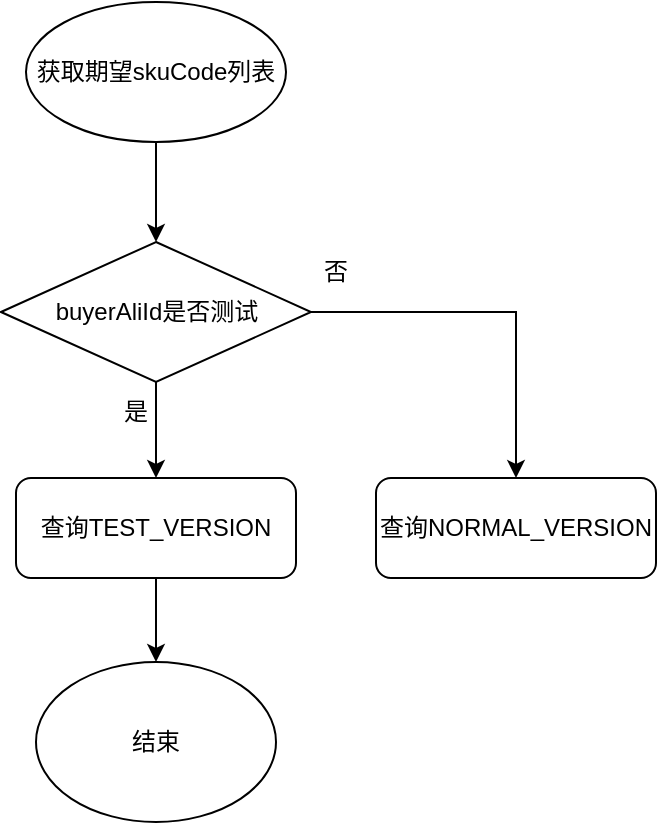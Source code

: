 <mxfile version="26.0.5">
  <diagram name="第 1 页" id="MuTb_cm9kqDbKuGd1V46">
    <mxGraphModel dx="1240" dy="701" grid="1" gridSize="10" guides="1" tooltips="1" connect="1" arrows="1" fold="1" page="1" pageScale="1" pageWidth="827" pageHeight="1169" math="0" shadow="0">
      <root>
        <mxCell id="0" />
        <mxCell id="1" parent="0" />
        <mxCell id="dQK-oS-ozdkQvW9abXsG-8" style="edgeStyle=orthogonalEdgeStyle;rounded=0;orthogonalLoop=1;jettySize=auto;html=1;exitX=0.5;exitY=1;exitDx=0;exitDy=0;entryX=0.5;entryY=0;entryDx=0;entryDy=0;" edge="1" parent="1" source="LDq6p9TTaETav7FcXZGg-1" target="dQK-oS-ozdkQvW9abXsG-1">
          <mxGeometry relative="1" as="geometry" />
        </mxCell>
        <mxCell id="LDq6p9TTaETav7FcXZGg-1" value="获取期望skuCode列表" style="ellipse;whiteSpace=wrap;html=1;fillColor=none;" parent="1" vertex="1">
          <mxGeometry x="125" y="70" width="130" height="70" as="geometry" />
        </mxCell>
        <mxCell id="dQK-oS-ozdkQvW9abXsG-9" style="edgeStyle=orthogonalEdgeStyle;rounded=0;orthogonalLoop=1;jettySize=auto;html=1;exitX=0.5;exitY=1;exitDx=0;exitDy=0;entryX=0.5;entryY=0;entryDx=0;entryDy=0;" edge="1" parent="1" source="LDq6p9TTaETav7FcXZGg-3" target="dQK-oS-ozdkQvW9abXsG-4">
          <mxGeometry relative="1" as="geometry" />
        </mxCell>
        <mxCell id="LDq6p9TTaETav7FcXZGg-3" value="查询TEST_VERSION" style="rounded=1;whiteSpace=wrap;html=1;fillColor=none;" parent="1" vertex="1">
          <mxGeometry x="120" y="308" width="140" height="50" as="geometry" />
        </mxCell>
        <mxCell id="LDq6p9TTaETav7FcXZGg-12" value="是" style="text;html=1;align=center;verticalAlign=middle;whiteSpace=wrap;rounded=0;" parent="1" vertex="1">
          <mxGeometry x="150" y="260" width="60" height="30" as="geometry" />
        </mxCell>
        <mxCell id="LDq6p9TTaETav7FcXZGg-13" value="否" style="text;html=1;align=center;verticalAlign=middle;whiteSpace=wrap;rounded=0;" parent="1" vertex="1">
          <mxGeometry x="250" y="190" width="60" height="30" as="geometry" />
        </mxCell>
        <mxCell id="dQK-oS-ozdkQvW9abXsG-2" style="edgeStyle=orthogonalEdgeStyle;rounded=0;orthogonalLoop=1;jettySize=auto;html=1;exitX=0.5;exitY=1;exitDx=0;exitDy=0;entryX=0.5;entryY=0;entryDx=0;entryDy=0;" edge="1" parent="1" source="dQK-oS-ozdkQvW9abXsG-1" target="LDq6p9TTaETav7FcXZGg-3">
          <mxGeometry relative="1" as="geometry" />
        </mxCell>
        <mxCell id="dQK-oS-ozdkQvW9abXsG-6" style="edgeStyle=orthogonalEdgeStyle;rounded=0;orthogonalLoop=1;jettySize=auto;html=1;exitX=1;exitY=0.5;exitDx=0;exitDy=0;entryX=0.5;entryY=0;entryDx=0;entryDy=0;" edge="1" parent="1" source="dQK-oS-ozdkQvW9abXsG-1" target="dQK-oS-ozdkQvW9abXsG-3">
          <mxGeometry relative="1" as="geometry" />
        </mxCell>
        <mxCell id="dQK-oS-ozdkQvW9abXsG-1" value="buyerAliId是否测试" style="rhombus;whiteSpace=wrap;html=1;fillColor=none;" vertex="1" parent="1">
          <mxGeometry x="112.5" y="190" width="155" height="70" as="geometry" />
        </mxCell>
        <mxCell id="dQK-oS-ozdkQvW9abXsG-3" value="查询NORMAL_VERSION" style="rounded=1;whiteSpace=wrap;html=1;fillColor=none;" vertex="1" parent="1">
          <mxGeometry x="300" y="308" width="140" height="50" as="geometry" />
        </mxCell>
        <mxCell id="dQK-oS-ozdkQvW9abXsG-4" value="结束" style="ellipse;whiteSpace=wrap;html=1;fillColor=none;" vertex="1" parent="1">
          <mxGeometry x="130" y="400" width="120" height="80" as="geometry" />
        </mxCell>
      </root>
    </mxGraphModel>
  </diagram>
</mxfile>
